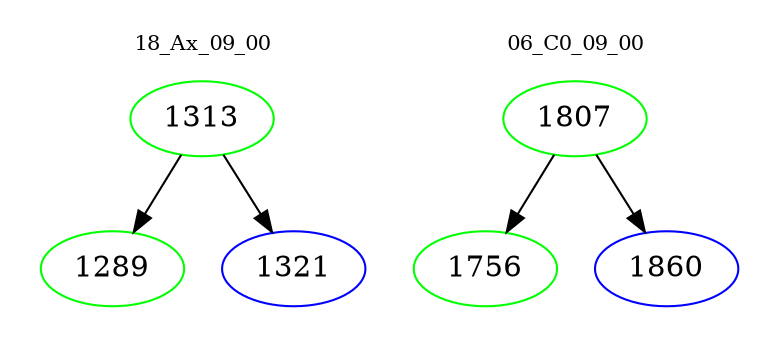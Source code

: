digraph{
subgraph cluster_0 {
color = white
label = "18_Ax_09_00";
fontsize=10;
T0_1313 [label="1313", color="green"]
T0_1313 -> T0_1289 [color="black"]
T0_1289 [label="1289", color="green"]
T0_1313 -> T0_1321 [color="black"]
T0_1321 [label="1321", color="blue"]
}
subgraph cluster_1 {
color = white
label = "06_C0_09_00";
fontsize=10;
T1_1807 [label="1807", color="green"]
T1_1807 -> T1_1756 [color="black"]
T1_1756 [label="1756", color="green"]
T1_1807 -> T1_1860 [color="black"]
T1_1860 [label="1860", color="blue"]
}
}
